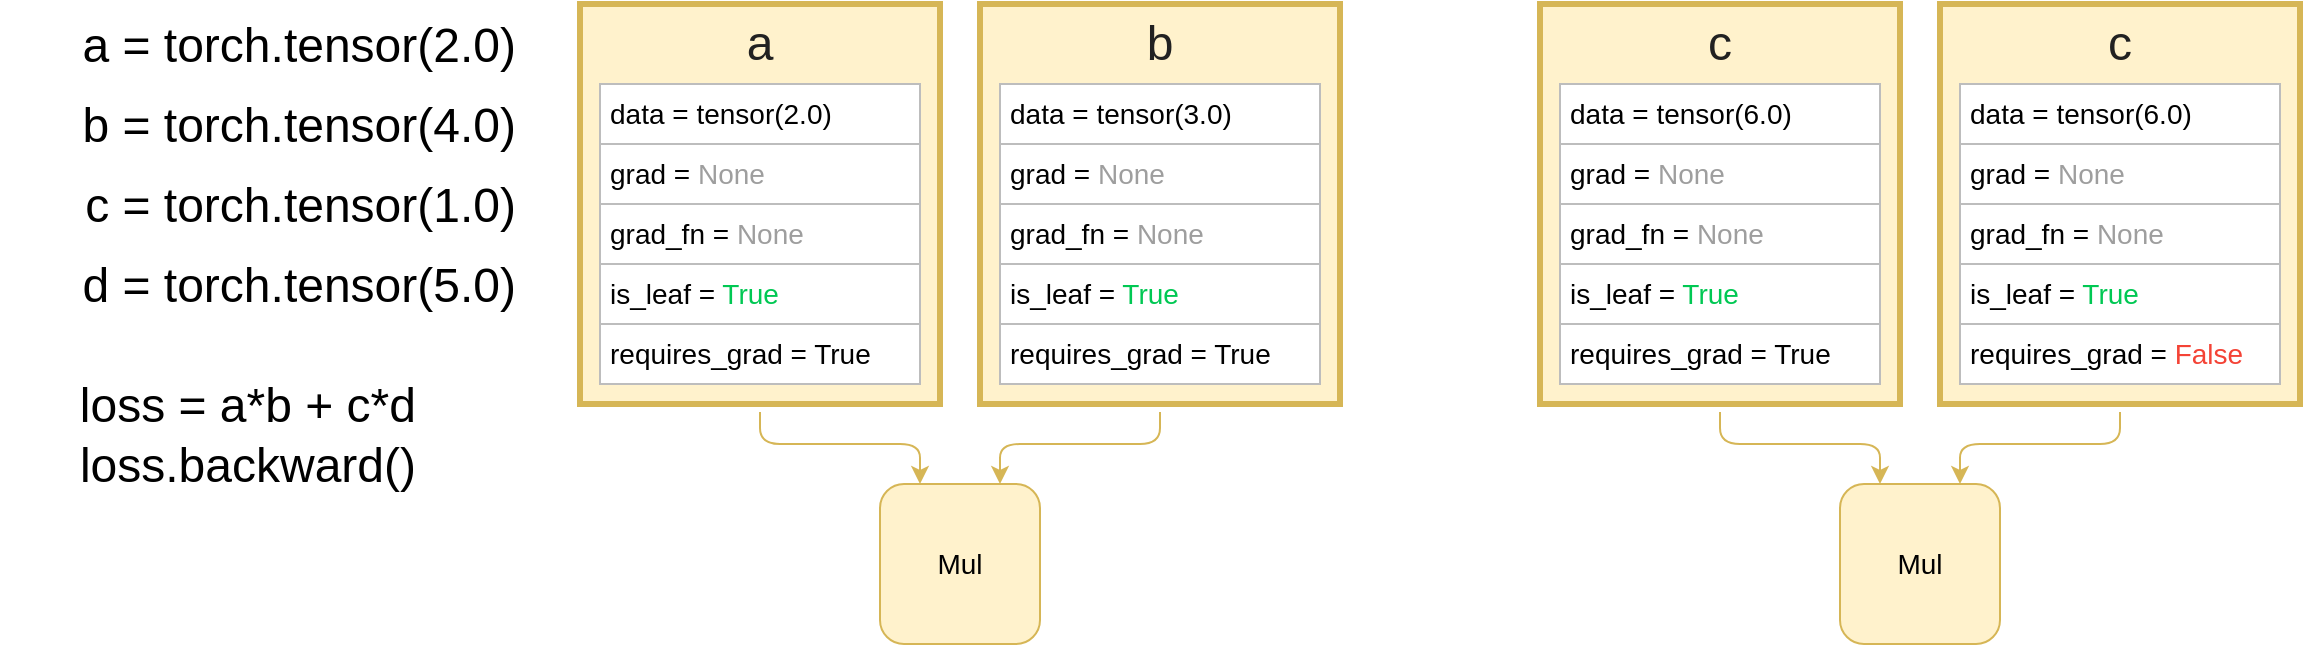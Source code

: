 <mxfile version="21.3.7" type="github">
  <diagram name="Страница 1" id="6cj-dm2TCupNIVutivOo">
    <mxGraphModel dx="1456" dy="687" grid="1" gridSize="10" guides="1" tooltips="1" connect="1" arrows="1" fold="1" page="1" pageScale="1" pageWidth="827" pageHeight="1169" math="0" shadow="0">
      <root>
        <mxCell id="0" />
        <mxCell id="1" parent="0" />
        <mxCell id="ab2Kzsvk-i5Xff6N2FPf-1" style="edgeStyle=orthogonalEdgeStyle;comic=0;html=1;entryX=0.25;entryY=0;shadow=0;startArrow=none;startFill=0;jettySize=auto;orthogonalLoop=1;strokeColor=#d6b656;strokeWidth=1;fontSize=14;fontColor=#000000;fillColor=#fff2cc;rounded=1;" edge="1" parent="1" source="ab2Kzsvk-i5Xff6N2FPf-23" target="ab2Kzsvk-i5Xff6N2FPf-11">
          <mxGeometry relative="1" as="geometry" />
        </mxCell>
        <mxCell id="ab2Kzsvk-i5Xff6N2FPf-2" value="a = torch.tensor(2.0)&lt;br style=&quot;font-size: 24px&quot;&gt;" style="text;html=1;strokeColor=none;fillColor=none;align=right;verticalAlign=top;whiteSpace=wrap;rounded=0;fontSize=24;spacing=2;fontColor=#000000;" vertex="1" parent="1">
          <mxGeometry x="10" y="10" width="260" height="40" as="geometry" />
        </mxCell>
        <mxCell id="ab2Kzsvk-i5Xff6N2FPf-4" value="" style="rounded=0;whiteSpace=wrap;html=1;fillColor=#fff2cc;strokeColor=#d6b656;glass=0;comic=0;shadow=0;strokeWidth=3;perimeterSpacing=4;" vertex="1" parent="1">
          <mxGeometry x="780" y="10" width="180" height="200" as="geometry" />
        </mxCell>
        <mxCell id="ab2Kzsvk-i5Xff6N2FPf-5" value="&lt;div style=&quot;text-align: justify ; font-size: 14px&quot;&gt;data = tensor(6.0)&lt;/div&gt;" style="rounded=0;whiteSpace=wrap;html=1;align=left;fontSize=14;fillColor=#ffffff;strokeColor=#BDBDBD;fontColor=#000000;perimeterSpacing=0;labelBorderColor=none;spacing=5;spacingLeft=0;" vertex="1" parent="1">
          <mxGeometry x="790" y="50" width="160" height="30" as="geometry" />
        </mxCell>
        <mxCell id="ab2Kzsvk-i5Xff6N2FPf-6" value="&lt;div style=&quot;text-align: justify ; font-size: 14px&quot;&gt;grad = &lt;font color=&quot;#9e9e9e&quot;&gt;None&lt;/font&gt;&lt;br&gt;&lt;/div&gt;" style="rounded=0;whiteSpace=wrap;html=1;align=left;fontSize=14;fillColor=#ffffff;strokeColor=#BDBDBD;perimeterSpacing=0;labelBorderColor=none;spacing=5;spacingLeft=0;" vertex="1" parent="1">
          <mxGeometry x="790" y="80" width="160" height="30" as="geometry" />
        </mxCell>
        <mxCell id="ab2Kzsvk-i5Xff6N2FPf-7" value="&lt;div style=&quot;text-align: center ; font-size: 24px&quot;&gt;c&lt;/div&gt;" style="rounded=1;whiteSpace=wrap;html=1;align=center;strokeColor=none;fontSize=24;fillColor=none;fontColor=#212121;" vertex="1" parent="1">
          <mxGeometry x="810" y="10" width="120" height="40" as="geometry" />
        </mxCell>
        <mxCell id="ab2Kzsvk-i5Xff6N2FPf-8" value="&lt;div style=&quot;text-align: justify ; font-size: 14px&quot;&gt;grad_fn = &lt;font color=&quot;#9e9e9e&quot;&gt;None&lt;/font&gt;&lt;br&gt;&lt;/div&gt;" style="rounded=0;whiteSpace=wrap;html=1;align=left;fontSize=14;verticalAlign=middle;fillColor=#ffffff;strokeColor=#BDBDBD;perimeterSpacing=0;labelBorderColor=none;spacing=5;spacingLeft=0;" vertex="1" parent="1">
          <mxGeometry x="790" y="110" width="160" height="30" as="geometry" />
        </mxCell>
        <mxCell id="ab2Kzsvk-i5Xff6N2FPf-9" value="&lt;div style=&quot;text-align: justify ; font-size: 14px&quot;&gt;is_leaf = &lt;font color=&quot;#00c853&quot;&gt;True&lt;/font&gt;&lt;br&gt;&lt;/div&gt;" style="rounded=0;whiteSpace=wrap;html=1;align=left;fontSize=14;verticalAlign=middle;fillColor=#ffffff;strokeColor=#BDBDBD;perimeterSpacing=0;labelBorderColor=none;spacing=5;spacingLeft=0;" vertex="1" parent="1">
          <mxGeometry x="790" y="140" width="160" height="30" as="geometry" />
        </mxCell>
        <mxCell id="ab2Kzsvk-i5Xff6N2FPf-11" value="" style="rounded=1;whiteSpace=wrap;html=1;strokeColor=#d6b656;strokeWidth=1;fillColor=#fff2cc;fontSize=14;align=right;" vertex="1" parent="1">
          <mxGeometry x="450" y="250" width="80" height="80" as="geometry" />
        </mxCell>
        <mxCell id="ab2Kzsvk-i5Xff6N2FPf-12" value="Mul&lt;br&gt;" style="text;html=1;strokeColor=none;fillColor=none;align=center;verticalAlign=middle;whiteSpace=wrap;rounded=0;fontSize=14;" vertex="1" parent="1">
          <mxGeometry x="450" y="270" width="80" height="40" as="geometry" />
        </mxCell>
        <mxCell id="ab2Kzsvk-i5Xff6N2FPf-13" value="b = torch.tensor(4.0)" style="text;html=1;strokeColor=none;fillColor=none;align=right;verticalAlign=top;whiteSpace=wrap;rounded=0;fontSize=24;spacing=2;fontColor=#000000;" vertex="1" parent="1">
          <mxGeometry x="10" y="50" width="260" height="40" as="geometry" />
        </mxCell>
        <mxCell id="ab2Kzsvk-i5Xff6N2FPf-14" style="edgeStyle=orthogonalEdgeStyle;comic=0;html=1;entryX=0.75;entryY=0;shadow=0;startArrow=none;startFill=0;jettySize=auto;orthogonalLoop=1;strokeColor=#d6b656;strokeWidth=1;fontSize=14;fontColor=#000000;fillColor=#fff2cc;rounded=1;" edge="1" parent="1" source="ab2Kzsvk-i5Xff6N2FPf-15" target="ab2Kzsvk-i5Xff6N2FPf-11">
          <mxGeometry relative="1" as="geometry" />
        </mxCell>
        <mxCell id="ab2Kzsvk-i5Xff6N2FPf-15" value="" style="rounded=0;whiteSpace=wrap;html=1;fillColor=#fff2cc;strokeColor=#d6b656;glass=0;comic=0;shadow=0;strokeWidth=3;perimeterSpacing=4;" vertex="1" parent="1">
          <mxGeometry x="500" y="10" width="180" height="200" as="geometry" />
        </mxCell>
        <mxCell id="ab2Kzsvk-i5Xff6N2FPf-16" value="&lt;div style=&quot;text-align: justify ; font-size: 14px&quot;&gt;data = tensor(3.0)&lt;/div&gt;" style="rounded=0;whiteSpace=wrap;html=1;align=left;fontSize=14;fillColor=#ffffff;strokeColor=#BDBDBD;fontColor=#000000;perimeterSpacing=0;labelBorderColor=none;spacing=5;spacingLeft=0;" vertex="1" parent="1">
          <mxGeometry x="510" y="50" width="160" height="30" as="geometry" />
        </mxCell>
        <mxCell id="ab2Kzsvk-i5Xff6N2FPf-17" value="&lt;div style=&quot;text-align: justify ; font-size: 14px&quot;&gt;grad = &lt;font color=&quot;#9e9e9e&quot;&gt;None&lt;/font&gt;&lt;br&gt;&lt;/div&gt;" style="rounded=0;whiteSpace=wrap;html=1;align=left;fontSize=14;fillColor=#ffffff;strokeColor=#BDBDBD;perimeterSpacing=0;labelBorderColor=none;spacing=5;spacingLeft=0;" vertex="1" parent="1">
          <mxGeometry x="510" y="80" width="160" height="30" as="geometry" />
        </mxCell>
        <mxCell id="ab2Kzsvk-i5Xff6N2FPf-18" value="&lt;div style=&quot;text-align: center ; font-size: 24px&quot;&gt;b&lt;/div&gt;" style="rounded=1;whiteSpace=wrap;html=1;align=center;strokeColor=none;fontSize=24;fillColor=none;fontColor=#212121;" vertex="1" parent="1">
          <mxGeometry x="530" y="10" width="120" height="40" as="geometry" />
        </mxCell>
        <mxCell id="ab2Kzsvk-i5Xff6N2FPf-19" value="&lt;div style=&quot;text-align: justify ; font-size: 14px&quot;&gt;grad_fn = &lt;font color=&quot;#9e9e9e&quot;&gt;None&lt;/font&gt;&lt;br&gt;&lt;/div&gt;" style="rounded=0;whiteSpace=wrap;html=1;align=left;fontSize=14;verticalAlign=middle;fillColor=#ffffff;strokeColor=#BDBDBD;perimeterSpacing=0;labelBorderColor=none;spacing=5;spacingLeft=0;" vertex="1" parent="1">
          <mxGeometry x="510" y="110" width="160" height="30" as="geometry" />
        </mxCell>
        <mxCell id="ab2Kzsvk-i5Xff6N2FPf-20" value="&lt;div style=&quot;text-align: justify ; font-size: 14px&quot;&gt;is_leaf = &lt;font color=&quot;#00c853&quot;&gt;True&lt;/font&gt;&lt;br&gt;&lt;/div&gt;" style="rounded=0;whiteSpace=wrap;html=1;align=left;fontSize=14;verticalAlign=middle;fillColor=#ffffff;strokeColor=#BDBDBD;perimeterSpacing=0;labelBorderColor=none;spacing=5;spacingLeft=0;" vertex="1" parent="1">
          <mxGeometry x="510" y="140" width="160" height="30" as="geometry" />
        </mxCell>
        <mxCell id="ab2Kzsvk-i5Xff6N2FPf-21" value="&lt;div style=&quot;text-align: justify ; font-size: 14px&quot;&gt;&lt;span style=&quot;font-size: 14px&quot;&gt;requires_grad = True&lt;/span&gt;&lt;/div&gt;" style="rounded=0;whiteSpace=wrap;html=1;align=left;fontSize=14;verticalAlign=middle;fillColor=#ffffff;strokeColor=#BDBDBD;perimeterSpacing=0;labelBorderColor=none;spacing=5;spacingLeft=0;" vertex="1" parent="1">
          <mxGeometry x="510" y="170" width="160" height="30" as="geometry" />
        </mxCell>
        <mxCell id="ab2Kzsvk-i5Xff6N2FPf-22" value="" style="group" vertex="1" connectable="0" parent="1">
          <mxGeometry x="300" y="10" width="180" height="200" as="geometry" />
        </mxCell>
        <mxCell id="ab2Kzsvk-i5Xff6N2FPf-23" value="" style="rounded=0;whiteSpace=wrap;html=1;fillColor=#fff2cc;strokeColor=#d6b656;glass=0;comic=0;shadow=0;strokeWidth=3;perimeterSpacing=4;" vertex="1" parent="ab2Kzsvk-i5Xff6N2FPf-22">
          <mxGeometry width="180" height="200" as="geometry" />
        </mxCell>
        <mxCell id="ab2Kzsvk-i5Xff6N2FPf-24" value="&lt;div style=&quot;text-align: center ; font-size: 24px&quot;&gt;a&lt;/div&gt;" style="rounded=1;whiteSpace=wrap;html=1;align=center;strokeColor=none;fontSize=24;fillColor=none;fontColor=#212121;" vertex="1" parent="ab2Kzsvk-i5Xff6N2FPf-22">
          <mxGeometry x="30" width="120" height="40" as="geometry" />
        </mxCell>
        <mxCell id="ab2Kzsvk-i5Xff6N2FPf-25" value="&lt;div style=&quot;text-align: justify ; font-size: 14px&quot;&gt;grad_fn = &lt;font color=&quot;#9e9e9e&quot;&gt;None&lt;/font&gt;&lt;br&gt;&lt;/div&gt;" style="rounded=0;whiteSpace=wrap;html=1;align=left;fontSize=14;verticalAlign=middle;fillColor=#ffffff;strokeColor=#BDBDBD;perimeterSpacing=0;labelBorderColor=none;spacing=5;spacingLeft=0;" vertex="1" parent="ab2Kzsvk-i5Xff6N2FPf-22">
          <mxGeometry x="10" y="100" width="160" height="30" as="geometry" />
        </mxCell>
        <mxCell id="ab2Kzsvk-i5Xff6N2FPf-26" value="&lt;div style=&quot;text-align: justify ; font-size: 14px&quot;&gt;is_leaf = &lt;font color=&quot;#00c853&quot;&gt;True&lt;/font&gt;&lt;br&gt;&lt;/div&gt;" style="rounded=0;whiteSpace=wrap;html=1;align=left;fontSize=14;verticalAlign=middle;fillColor=#ffffff;strokeColor=#BDBDBD;perimeterSpacing=0;labelBorderColor=none;spacing=5;spacingLeft=0;" vertex="1" parent="ab2Kzsvk-i5Xff6N2FPf-22">
          <mxGeometry x="10" y="130" width="160" height="30" as="geometry" />
        </mxCell>
        <mxCell id="ab2Kzsvk-i5Xff6N2FPf-27" value="&lt;div style=&quot;text-align: justify ; font-size: 14px&quot;&gt;&lt;span style=&quot;font-size: 14px&quot;&gt;requires_grad = True&lt;/span&gt;&lt;/div&gt;" style="rounded=0;whiteSpace=wrap;html=1;align=left;fontSize=14;verticalAlign=middle;fillColor=#ffffff;strokeColor=#BDBDBD;perimeterSpacing=0;labelBorderColor=none;spacing=5;spacingLeft=0;" vertex="1" parent="ab2Kzsvk-i5Xff6N2FPf-22">
          <mxGeometry x="10" y="160" width="160" height="30" as="geometry" />
        </mxCell>
        <mxCell id="ab2Kzsvk-i5Xff6N2FPf-28" value="" style="group" vertex="1" connectable="0" parent="ab2Kzsvk-i5Xff6N2FPf-22">
          <mxGeometry x="10" y="40" width="160" height="60" as="geometry" />
        </mxCell>
        <mxCell id="ab2Kzsvk-i5Xff6N2FPf-29" value="&lt;div style=&quot;text-align: justify ; font-size: 14px&quot;&gt;data = tensor(2.0)&lt;/div&gt;" style="rounded=0;whiteSpace=wrap;html=1;align=left;fontSize=14;fillColor=#ffffff;strokeColor=#BDBDBD;fontColor=#000000;perimeterSpacing=0;labelBorderColor=none;spacing=5;spacingLeft=0;" vertex="1" parent="ab2Kzsvk-i5Xff6N2FPf-28">
          <mxGeometry width="160" height="30" as="geometry" />
        </mxCell>
        <mxCell id="ab2Kzsvk-i5Xff6N2FPf-30" value="&lt;div style=&quot;text-align: justify ; font-size: 14px&quot;&gt;grad = &lt;font color=&quot;#9e9e9e&quot;&gt;None&lt;/font&gt;&lt;br&gt;&lt;/div&gt;" style="rounded=0;whiteSpace=wrap;html=1;align=left;fontSize=14;fillColor=#ffffff;strokeColor=#BDBDBD;perimeterSpacing=0;labelBorderColor=none;spacing=5;spacingLeft=0;" vertex="1" parent="ab2Kzsvk-i5Xff6N2FPf-28">
          <mxGeometry y="30" width="160" height="30" as="geometry" />
        </mxCell>
        <mxCell id="ab2Kzsvk-i5Xff6N2FPf-31" value="&lt;div style=&quot;text-align: justify ; font-size: 14px&quot;&gt;&lt;span style=&quot;font-size: 14px&quot;&gt;requires_grad = True&lt;/span&gt;&lt;/div&gt;" style="rounded=0;whiteSpace=wrap;html=1;align=left;fontSize=14;verticalAlign=middle;fillColor=#ffffff;strokeColor=#BDBDBD;perimeterSpacing=0;labelBorderColor=none;spacing=5;spacingLeft=0;" vertex="1" parent="1">
          <mxGeometry x="790" y="170" width="160" height="30" as="geometry" />
        </mxCell>
        <mxCell id="ab2Kzsvk-i5Xff6N2FPf-32" value="" style="rounded=0;whiteSpace=wrap;html=1;fillColor=#fff2cc;strokeColor=#d6b656;glass=0;comic=0;shadow=0;strokeWidth=3;perimeterSpacing=4;" vertex="1" parent="1">
          <mxGeometry x="980" y="10" width="180" height="200" as="geometry" />
        </mxCell>
        <mxCell id="ab2Kzsvk-i5Xff6N2FPf-33" value="&lt;div style=&quot;text-align: justify ; font-size: 14px&quot;&gt;data = tensor(6.0)&lt;/div&gt;" style="rounded=0;whiteSpace=wrap;html=1;align=left;fontSize=14;fillColor=#ffffff;strokeColor=#BDBDBD;fontColor=#000000;perimeterSpacing=0;labelBorderColor=none;spacing=5;spacingLeft=0;" vertex="1" parent="1">
          <mxGeometry x="990" y="50" width="160" height="30" as="geometry" />
        </mxCell>
        <mxCell id="ab2Kzsvk-i5Xff6N2FPf-34" value="&lt;div style=&quot;text-align: justify ; font-size: 14px&quot;&gt;grad = &lt;font color=&quot;#9e9e9e&quot;&gt;None&lt;/font&gt;&lt;br&gt;&lt;/div&gt;" style="rounded=0;whiteSpace=wrap;html=1;align=left;fontSize=14;fillColor=#ffffff;strokeColor=#BDBDBD;perimeterSpacing=0;labelBorderColor=none;spacing=5;spacingLeft=0;" vertex="1" parent="1">
          <mxGeometry x="990" y="80" width="160" height="30" as="geometry" />
        </mxCell>
        <mxCell id="ab2Kzsvk-i5Xff6N2FPf-35" value="&lt;div style=&quot;text-align: center ; font-size: 24px&quot;&gt;c&lt;/div&gt;" style="rounded=1;whiteSpace=wrap;html=1;align=center;strokeColor=none;fontSize=24;fillColor=none;fontColor=#212121;" vertex="1" parent="1">
          <mxGeometry x="1010" y="10" width="120" height="40" as="geometry" />
        </mxCell>
        <mxCell id="ab2Kzsvk-i5Xff6N2FPf-36" value="&lt;div style=&quot;text-align: justify ; font-size: 14px&quot;&gt;grad_fn = &lt;font color=&quot;#9e9e9e&quot;&gt;None&lt;/font&gt;&lt;br&gt;&lt;/div&gt;" style="rounded=0;whiteSpace=wrap;html=1;align=left;fontSize=14;verticalAlign=middle;fillColor=#ffffff;strokeColor=#BDBDBD;perimeterSpacing=0;labelBorderColor=none;spacing=5;spacingLeft=0;" vertex="1" parent="1">
          <mxGeometry x="990" y="110" width="160" height="30" as="geometry" />
        </mxCell>
        <mxCell id="ab2Kzsvk-i5Xff6N2FPf-37" value="&lt;div style=&quot;text-align: justify ; font-size: 14px&quot;&gt;is_leaf = &lt;font color=&quot;#00c853&quot;&gt;True&lt;/font&gt;&lt;br&gt;&lt;/div&gt;" style="rounded=0;whiteSpace=wrap;html=1;align=left;fontSize=14;verticalAlign=middle;fillColor=#ffffff;strokeColor=#BDBDBD;perimeterSpacing=0;labelBorderColor=none;spacing=5;spacingLeft=0;" vertex="1" parent="1">
          <mxGeometry x="990" y="140" width="160" height="30" as="geometry" />
        </mxCell>
        <mxCell id="ab2Kzsvk-i5Xff6N2FPf-38" value="&lt;div style=&quot;text-align: justify ; font-size: 14px&quot;&gt;&lt;span style=&quot;font-size: 14px&quot;&gt;requires_grad = &lt;font color=&quot;#f44336&quot;&gt;False&lt;/font&gt;&lt;/span&gt;&lt;/div&gt;" style="rounded=0;whiteSpace=wrap;html=1;align=left;fontSize=14;verticalAlign=middle;fillColor=#ffffff;strokeColor=#BDBDBD;perimeterSpacing=0;labelBorderColor=none;spacing=5;spacingLeft=0;" vertex="1" parent="1">
          <mxGeometry x="990" y="170" width="160" height="30" as="geometry" />
        </mxCell>
        <mxCell id="ab2Kzsvk-i5Xff6N2FPf-39" value="c = torch.tensor(1.0)" style="text;html=1;strokeColor=none;fillColor=none;align=right;verticalAlign=top;whiteSpace=wrap;rounded=0;fontSize=24;spacing=2;fontColor=#000000;" vertex="1" parent="1">
          <mxGeometry x="10" y="90" width="260" height="40" as="geometry" />
        </mxCell>
        <mxCell id="ab2Kzsvk-i5Xff6N2FPf-40" value="d = torch.tensor(5.0)" style="text;html=1;strokeColor=none;fillColor=none;align=right;verticalAlign=top;whiteSpace=wrap;rounded=0;fontSize=24;spacing=2;fontColor=#000000;" vertex="1" parent="1">
          <mxGeometry x="10" y="130" width="260" height="40" as="geometry" />
        </mxCell>
        <mxCell id="ab2Kzsvk-i5Xff6N2FPf-42" style="edgeStyle=orthogonalEdgeStyle;comic=0;html=1;entryX=0.25;entryY=0;shadow=0;startArrow=none;startFill=0;jettySize=auto;orthogonalLoop=1;strokeColor=#d6b656;strokeWidth=1;fontSize=14;fontColor=#000000;fillColor=#fff2cc;rounded=1;exitX=0.5;exitY=1;exitDx=0;exitDy=0;" edge="1" parent="1" target="ab2Kzsvk-i5Xff6N2FPf-43" source="ab2Kzsvk-i5Xff6N2FPf-4">
          <mxGeometry relative="1" as="geometry">
            <mxPoint x="880" y="214" as="sourcePoint" />
          </mxGeometry>
        </mxCell>
        <mxCell id="ab2Kzsvk-i5Xff6N2FPf-43" value="" style="rounded=1;whiteSpace=wrap;html=1;strokeColor=#d6b656;strokeWidth=1;fillColor=#fff2cc;fontSize=14;align=right;" vertex="1" parent="1">
          <mxGeometry x="930" y="250" width="80" height="80" as="geometry" />
        </mxCell>
        <mxCell id="ab2Kzsvk-i5Xff6N2FPf-44" value="Mul&lt;br&gt;" style="text;html=1;strokeColor=none;fillColor=none;align=center;verticalAlign=middle;whiteSpace=wrap;rounded=0;fontSize=14;" vertex="1" parent="1">
          <mxGeometry x="930" y="270" width="80" height="40" as="geometry" />
        </mxCell>
        <mxCell id="ab2Kzsvk-i5Xff6N2FPf-45" style="edgeStyle=orthogonalEdgeStyle;comic=0;html=1;entryX=0.75;entryY=0;shadow=0;startArrow=none;startFill=0;jettySize=auto;orthogonalLoop=1;strokeColor=#d6b656;strokeWidth=1;fontSize=14;fontColor=#000000;fillColor=#fff2cc;rounded=1;exitX=0.5;exitY=1;exitDx=0;exitDy=0;" edge="1" parent="1" target="ab2Kzsvk-i5Xff6N2FPf-43" source="ab2Kzsvk-i5Xff6N2FPf-32">
          <mxGeometry relative="1" as="geometry">
            <mxPoint x="1070" y="250" as="sourcePoint" />
          </mxGeometry>
        </mxCell>
        <mxCell id="ab2Kzsvk-i5Xff6N2FPf-46" value="loss = a*b + c*d" style="text;html=1;strokeColor=none;fillColor=none;align=right;verticalAlign=top;whiteSpace=wrap;rounded=0;fontSize=24;spacing=2;fontColor=#000000;" vertex="1" parent="1">
          <mxGeometry x="40" y="190" width="180" height="40" as="geometry" />
        </mxCell>
        <mxCell id="ab2Kzsvk-i5Xff6N2FPf-48" value="loss.backward()" style="text;html=1;strokeColor=none;fillColor=none;align=right;verticalAlign=top;whiteSpace=wrap;rounded=0;fontSize=24;spacing=2;fontColor=#000000;" vertex="1" parent="1">
          <mxGeometry x="50" y="220" width="170" height="40" as="geometry" />
        </mxCell>
      </root>
    </mxGraphModel>
  </diagram>
</mxfile>
